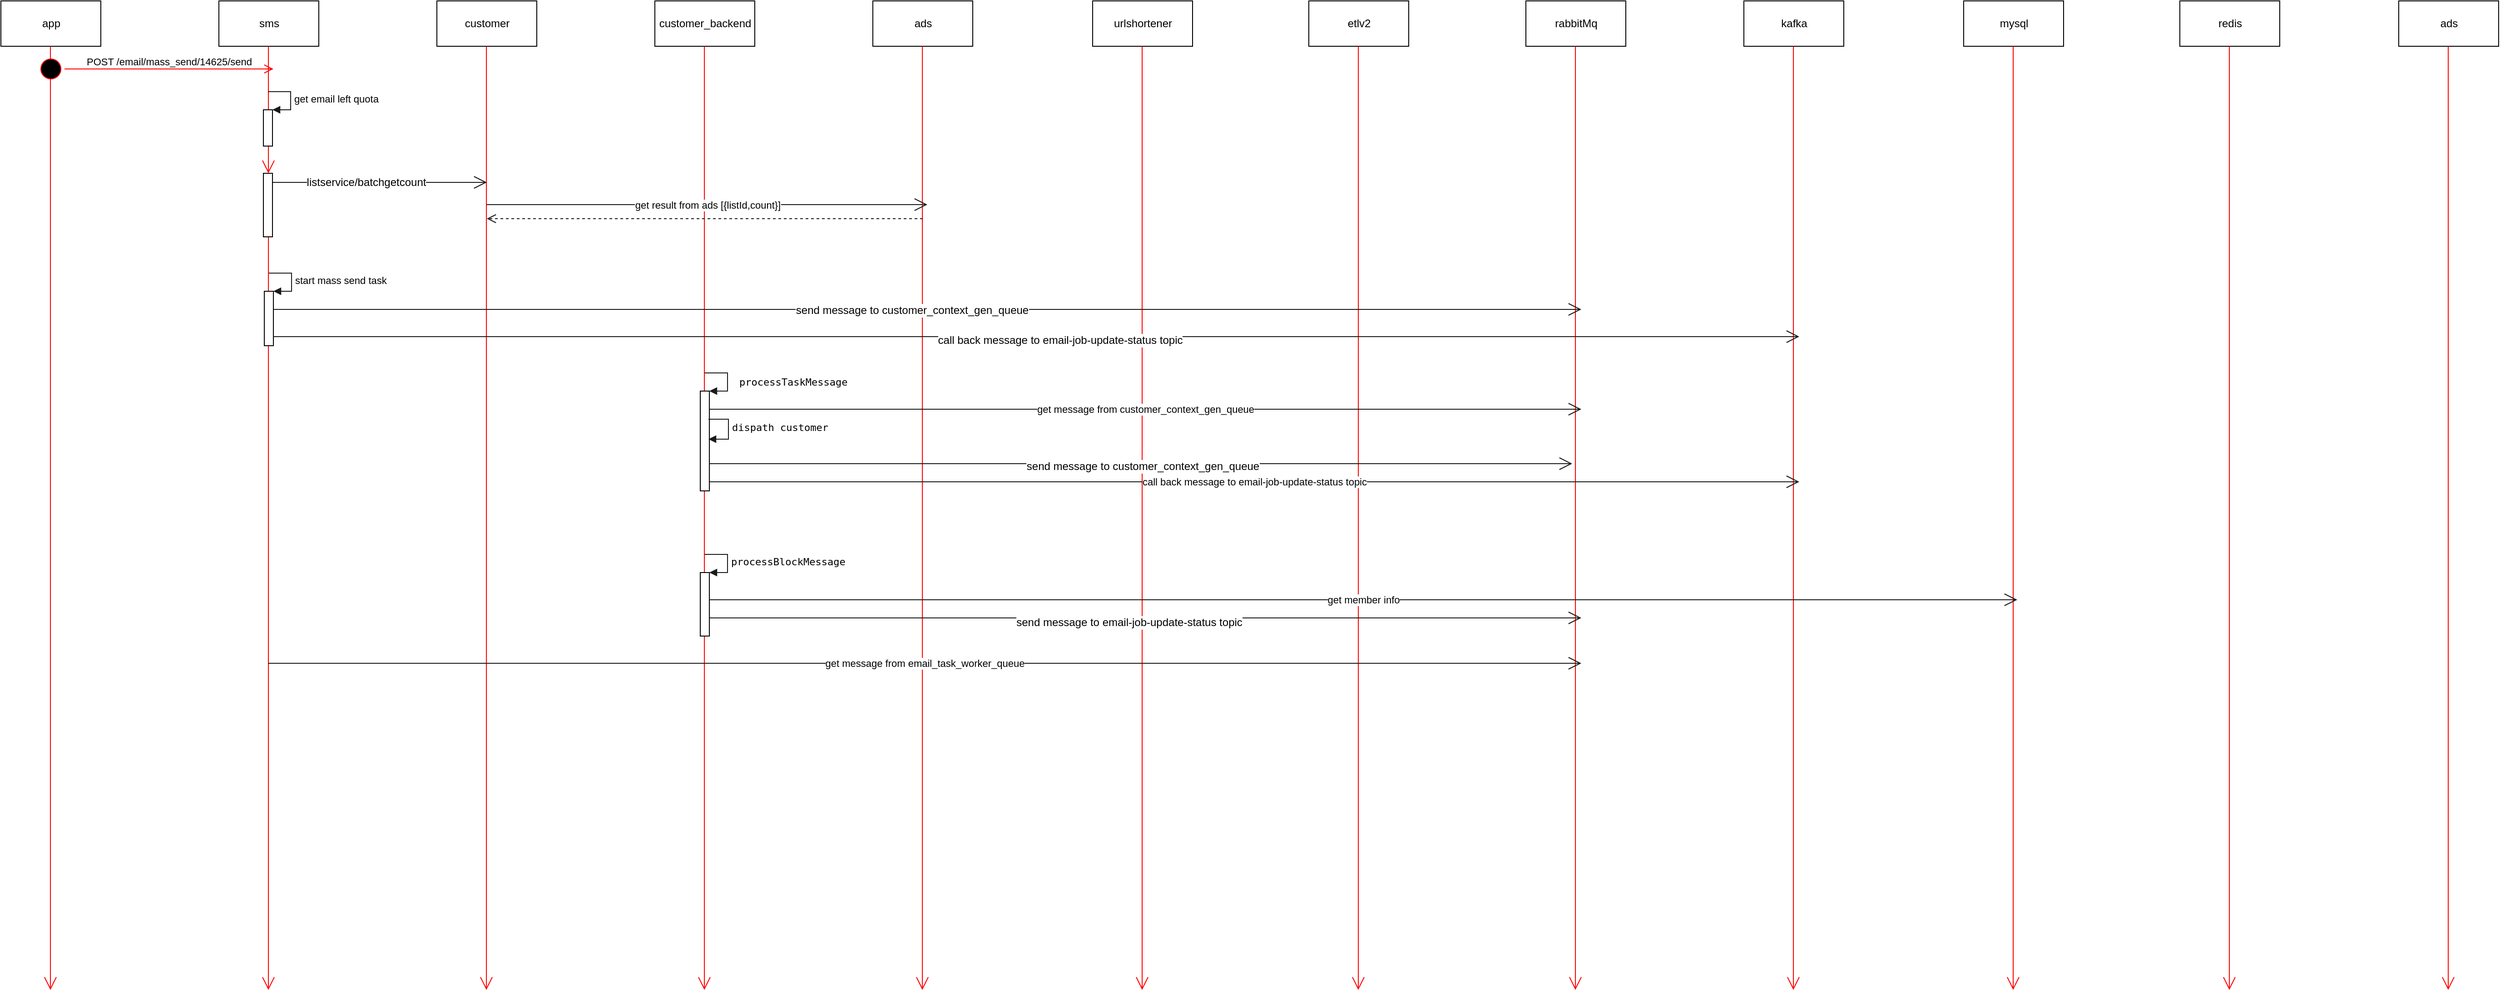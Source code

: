 <mxfile version="10.7.7" type="github"><diagram id="O8g2RhH4K5P0FFONlndG" name="Page-1"><mxGraphModel dx="2160" dy="700" grid="1" gridSize="10" guides="1" tooltips="1" connect="1" arrows="1" fold="1" page="1" pageScale="1" pageWidth="827" pageHeight="1169" math="0" shadow="0"><root><mxCell id="0"/><mxCell id="1" parent="0"/><mxCell id="TE-8ePu028glbtKg9xM3-2" value="app" style="html=1;" parent="1" vertex="1"><mxGeometry x="-200" y="30" width="110" height="50" as="geometry"/></mxCell><mxCell id="TE-8ePu028glbtKg9xM3-4" value="customer" style="html=1;" parent="1" vertex="1"><mxGeometry x="280" y="30" width="110" height="50" as="geometry"/></mxCell><mxCell id="TE-8ePu028glbtKg9xM3-5" value="" style="endArrow=open;endFill=1;endSize=12;html=1;strokeColor=#FF0000;" parent="1" edge="1"><mxGeometry width="160" relative="1" as="geometry"><mxPoint x="334.5" y="80" as="sourcePoint"/><mxPoint x="334.5" y="1120" as="targetPoint"/></mxGeometry></mxCell><mxCell id="TE-8ePu028glbtKg9xM3-6" value="customer_backend" style="html=1;" parent="1" vertex="1"><mxGeometry x="520" y="30" width="110" height="50" as="geometry"/></mxCell><mxCell id="TE-8ePu028glbtKg9xM3-7" value="" style="endArrow=open;endFill=1;endSize=12;html=1;strokeColor=#FF0000;" parent="1" edge="1"><mxGeometry width="160" relative="1" as="geometry"><mxPoint x="574.5" y="80" as="sourcePoint"/><mxPoint x="574.5" y="1120" as="targetPoint"/></mxGeometry></mxCell><mxCell id="TE-8ePu028glbtKg9xM3-8" value="ads" style="html=1;" parent="1" vertex="1"><mxGeometry x="760" y="30" width="110" height="50" as="geometry"/></mxCell><mxCell id="TE-8ePu028glbtKg9xM3-9" value="" style="endArrow=open;endFill=1;endSize=12;html=1;strokeColor=#FF0000;" parent="1" edge="1"><mxGeometry width="160" relative="1" as="geometry"><mxPoint x="814.5" y="80" as="sourcePoint"/><mxPoint x="814.5" y="1120" as="targetPoint"/></mxGeometry></mxCell><mxCell id="TE-8ePu028glbtKg9xM3-10" value="urlshortener" style="html=1;" parent="1" vertex="1"><mxGeometry x="1002" y="30" width="110" height="50" as="geometry"/></mxCell><mxCell id="TE-8ePu028glbtKg9xM3-11" value="" style="endArrow=open;endFill=1;endSize=12;html=1;strokeColor=#FF0000;" parent="1" edge="1"><mxGeometry width="160" relative="1" as="geometry"><mxPoint x="1056.5" y="80" as="sourcePoint"/><mxPoint x="1056.5" y="1120" as="targetPoint"/></mxGeometry></mxCell><mxCell id="TE-8ePu028glbtKg9xM3-12" value="etlv2" style="html=1;" parent="1" vertex="1"><mxGeometry x="1240" y="30" width="110" height="50" as="geometry"/></mxCell><mxCell id="TE-8ePu028glbtKg9xM3-13" value="" style="endArrow=open;endFill=1;endSize=12;html=1;strokeColor=#FF0000;" parent="1" edge="1"><mxGeometry width="160" relative="1" as="geometry"><mxPoint x="1294.5" y="80" as="sourcePoint"/><mxPoint x="1294.5" y="1120" as="targetPoint"/></mxGeometry></mxCell><mxCell id="TE-8ePu028glbtKg9xM3-14" value="rabbitMq" style="html=1;" parent="1" vertex="1"><mxGeometry x="1479" y="30" width="110" height="50" as="geometry"/></mxCell><mxCell id="TE-8ePu028glbtKg9xM3-15" value="" style="endArrow=open;endFill=1;endSize=12;html=1;strokeColor=#FF0000;" parent="1" edge="1"><mxGeometry width="160" relative="1" as="geometry"><mxPoint x="1533.5" y="80" as="sourcePoint"/><mxPoint x="1533.5" y="1120" as="targetPoint"/></mxGeometry></mxCell><mxCell id="TE-8ePu028glbtKg9xM3-16" value="kafka" style="html=1;" parent="1" vertex="1"><mxGeometry x="1719" y="30" width="110" height="50" as="geometry"/></mxCell><mxCell id="TE-8ePu028glbtKg9xM3-17" value="" style="endArrow=open;endFill=1;endSize=12;html=1;strokeColor=#FF0000;" parent="1" edge="1"><mxGeometry width="160" relative="1" as="geometry"><mxPoint x="1773.5" y="80" as="sourcePoint"/><mxPoint x="1773.5" y="1120" as="targetPoint"/></mxGeometry></mxCell><mxCell id="TE-8ePu028glbtKg9xM3-18" value="mysql" style="html=1;" parent="1" vertex="1"><mxGeometry x="1961" y="30" width="110" height="50" as="geometry"/></mxCell><mxCell id="TE-8ePu028glbtKg9xM3-19" value="" style="endArrow=open;endFill=1;endSize=12;html=1;strokeColor=#FF0000;" parent="1" edge="1"><mxGeometry width="160" relative="1" as="geometry"><mxPoint x="2015.5" y="80" as="sourcePoint"/><mxPoint x="2015.5" y="1120" as="targetPoint"/></mxGeometry></mxCell><mxCell id="TE-8ePu028glbtKg9xM3-20" value="redis" style="html=1;" parent="1" vertex="1"><mxGeometry x="2199" y="30" width="110" height="50" as="geometry"/></mxCell><mxCell id="TE-8ePu028glbtKg9xM3-21" value="" style="endArrow=open;endFill=1;endSize=12;html=1;strokeColor=#FF0000;" parent="1" edge="1"><mxGeometry width="160" relative="1" as="geometry"><mxPoint x="2253.5" y="80" as="sourcePoint"/><mxPoint x="2253.5" y="1120" as="targetPoint"/></mxGeometry></mxCell><mxCell id="TE-8ePu028glbtKg9xM3-22" value="ads" style="html=1;" parent="1" vertex="1"><mxGeometry x="2440" y="30" width="110" height="50" as="geometry"/></mxCell><mxCell id="TE-8ePu028glbtKg9xM3-23" value="" style="endArrow=open;endFill=1;endSize=12;html=1;strokeColor=#FF0000;" parent="1" edge="1"><mxGeometry width="160" relative="1" as="geometry"><mxPoint x="2494.5" y="80" as="sourcePoint"/><mxPoint x="2494.5" y="1120" as="targetPoint"/></mxGeometry></mxCell><mxCell id="ezRIE77XOHFSFWOEo3Oj-6" value="sms" style="html=1;" vertex="1" parent="1"><mxGeometry x="40" y="30" width="110" height="50" as="geometry"/></mxCell><mxCell id="ezRIE77XOHFSFWOEo3Oj-7" value="" style="endArrow=open;endFill=1;endSize=12;html=1;strokeColor=#FF0000;" edge="1" parent="1" source="ezRIE77XOHFSFWOEo3Oj-19"><mxGeometry width="160" relative="1" as="geometry"><mxPoint x="94.5" y="80" as="sourcePoint"/><mxPoint x="94.5" y="1120" as="targetPoint"/></mxGeometry></mxCell><mxCell id="ezRIE77XOHFSFWOEo3Oj-12" value="" style="endArrow=open;endFill=1;endSize=12;html=1;strokeColor=#FF0000;" edge="1" parent="1"><mxGeometry width="160" relative="1" as="geometry"><mxPoint x="-145.5" y="80" as="sourcePoint"/><mxPoint x="-145.5" y="1120" as="targetPoint"/></mxGeometry></mxCell><mxCell id="ezRIE77XOHFSFWOEo3Oj-13" value="" style="ellipse;html=1;shape=startState;fillColor=#000000;strokeColor=#ff0000;" vertex="1" parent="1"><mxGeometry x="-160" y="90" width="30" height="30" as="geometry"/></mxCell><mxCell id="ezRIE77XOHFSFWOEo3Oj-14" value="&lt;span&gt;POST /email/mass_send/14625/send&lt;/span&gt;" style="edgeStyle=orthogonalEdgeStyle;html=1;verticalAlign=bottom;endArrow=open;endSize=8;strokeColor=#ff0000;" edge="1" source="ezRIE77XOHFSFWOEo3Oj-13" parent="1"><mxGeometry relative="1" as="geometry"><mxPoint x="100" y="105" as="targetPoint"/></mxGeometry></mxCell><mxCell id="ezRIE77XOHFSFWOEo3Oj-17" value="" style="endArrow=open;endFill=1;endSize=12;html=1;strokeColor=#1A1A1A;" edge="1" parent="1"><mxGeometry width="160" relative="1" as="geometry"><mxPoint x="95" y="230" as="sourcePoint"/><mxPoint x="335" y="230" as="targetPoint"/></mxGeometry></mxCell><mxCell id="ezRIE77XOHFSFWOEo3Oj-22" value="listservice/batchgetcount" style="text;html=1;resizable=0;points=[];align=center;verticalAlign=middle;labelBackgroundColor=#ffffff;" vertex="1" connectable="0" parent="ezRIE77XOHFSFWOEo3Oj-17"><mxGeometry x="-0.108" relative="1" as="geometry"><mxPoint as="offset"/></mxGeometry></mxCell><mxCell id="ezRIE77XOHFSFWOEo3Oj-18" value="get result from ads [{listId,count}]" style="endArrow=open;endFill=1;endSize=12;html=1;strokeColor=#1A1A1A;" edge="1" parent="1"><mxGeometry width="160" relative="1" as="geometry"><mxPoint x="335" y="254.5" as="sourcePoint"/><mxPoint x="820" y="254.5" as="targetPoint"/></mxGeometry></mxCell><mxCell id="ezRIE77XOHFSFWOEo3Oj-19" value="" style="html=1;points=[];perimeter=orthogonalPerimeter;" vertex="1" parent="1"><mxGeometry x="89" y="220" width="10" height="70" as="geometry"/></mxCell><mxCell id="ezRIE77XOHFSFWOEo3Oj-20" value="" style="endArrow=open;endFill=1;endSize=12;html=1;strokeColor=#FF0000;" edge="1" parent="1" target="ezRIE77XOHFSFWOEo3Oj-19"><mxGeometry width="160" relative="1" as="geometry"><mxPoint x="94.5" y="80" as="sourcePoint"/><mxPoint x="94.5" y="1120" as="targetPoint"/></mxGeometry></mxCell><mxCell id="ezRIE77XOHFSFWOEo3Oj-21" value="" style="html=1;verticalAlign=bottom;endArrow=open;dashed=1;endSize=8;strokeColor=#1A1A1A;" edge="1" parent="1"><mxGeometry relative="1" as="geometry"><mxPoint x="815" y="270" as="sourcePoint"/><mxPoint x="335" y="270" as="targetPoint"/></mxGeometry></mxCell><mxCell id="ezRIE77XOHFSFWOEo3Oj-23" value="" style="html=1;points=[];perimeter=orthogonalPerimeter;" vertex="1" parent="1"><mxGeometry x="89" y="150" width="10" height="40" as="geometry"/></mxCell><mxCell id="ezRIE77XOHFSFWOEo3Oj-24" value="get email left quota&amp;nbsp;" style="edgeStyle=orthogonalEdgeStyle;html=1;align=left;spacingLeft=2;endArrow=block;rounded=0;entryX=1;entryY=0;strokeColor=#1A1A1A;" edge="1" target="ezRIE77XOHFSFWOEo3Oj-23" parent="1"><mxGeometry relative="1" as="geometry"><mxPoint x="94" y="130" as="sourcePoint"/><Array as="points"><mxPoint x="119" y="130"/></Array></mxGeometry></mxCell><mxCell id="ezRIE77XOHFSFWOEo3Oj-25" value="" style="html=1;points=[];perimeter=orthogonalPerimeter;" vertex="1" parent="1"><mxGeometry x="90" y="350" width="10" height="60" as="geometry"/></mxCell><mxCell id="ezRIE77XOHFSFWOEo3Oj-26" value="start mass send task" style="edgeStyle=orthogonalEdgeStyle;html=1;align=left;spacingLeft=2;endArrow=block;rounded=0;entryX=1;entryY=0;strokeColor=#1A1A1A;" edge="1" target="ezRIE77XOHFSFWOEo3Oj-25" parent="1"><mxGeometry relative="1" as="geometry"><mxPoint x="95" y="330" as="sourcePoint"/><Array as="points"><mxPoint x="120" y="330"/></Array></mxGeometry></mxCell><mxCell id="ezRIE77XOHFSFWOEo3Oj-27" value="" style="endArrow=open;endFill=1;endSize=12;html=1;strokeColor=#1A1A1A;" edge="1" parent="1"><mxGeometry width="160" relative="1" as="geometry"><mxPoint x="100" y="370" as="sourcePoint"/><mxPoint x="1540" y="370" as="targetPoint"/></mxGeometry></mxCell><mxCell id="ezRIE77XOHFSFWOEo3Oj-29" value="send message to&amp;nbsp;&lt;span&gt;customer_context_gen_queue&lt;/span&gt;" style="text;html=1;resizable=0;points=[];align=center;verticalAlign=middle;labelBackgroundColor=#ffffff;" vertex="1" connectable="0" parent="ezRIE77XOHFSFWOEo3Oj-27"><mxGeometry x="-0.023" y="-1" relative="1" as="geometry"><mxPoint x="-1" as="offset"/></mxGeometry></mxCell><mxCell id="ezRIE77XOHFSFWOEo3Oj-28" value="" style="endArrow=open;endFill=1;endSize=12;html=1;strokeColor=#1A1A1A;" edge="1" parent="1"><mxGeometry width="160" relative="1" as="geometry"><mxPoint x="100" y="400" as="sourcePoint"/><mxPoint x="1780" y="400" as="targetPoint"/></mxGeometry></mxCell><mxCell id="ezRIE77XOHFSFWOEo3Oj-30" value="call back message to&amp;nbsp;&lt;span&gt;email-job-update-status topic&lt;/span&gt;" style="text;html=1;resizable=0;points=[];align=center;verticalAlign=middle;labelBackgroundColor=#ffffff;" vertex="1" connectable="0" parent="ezRIE77XOHFSFWOEo3Oj-28"><mxGeometry x="0.029" y="-4" relative="1" as="geometry"><mxPoint x="1" as="offset"/></mxGeometry></mxCell><mxCell id="ezRIE77XOHFSFWOEo3Oj-31" value="" style="html=1;points=[];perimeter=orthogonalPerimeter;" vertex="1" parent="1"><mxGeometry x="570" y="460" width="10" height="110" as="geometry"/></mxCell><mxCell id="ezRIE77XOHFSFWOEo3Oj-32" value="&lt;pre&gt;processTaskMessage&lt;/pre&gt;" style="edgeStyle=orthogonalEdgeStyle;html=1;align=left;spacingLeft=2;endArrow=block;rounded=0;entryX=1;entryY=0;strokeColor=#1A1A1A;" edge="1" target="ezRIE77XOHFSFWOEo3Oj-31" parent="1"><mxGeometry x="0.388" y="-14" relative="1" as="geometry"><mxPoint x="575" y="440" as="sourcePoint"/><Array as="points"><mxPoint x="600" y="440"/></Array><mxPoint x="9" y="4" as="offset"/></mxGeometry></mxCell><mxCell id="ezRIE77XOHFSFWOEo3Oj-33" value="" style="html=1;points=[];perimeter=orthogonalPerimeter;" vertex="1" parent="1"><mxGeometry x="570" y="660" width="10" height="70" as="geometry"/></mxCell><mxCell id="ezRIE77XOHFSFWOEo3Oj-34" value="&lt;pre&gt;processBlockMessage&lt;/pre&gt;" style="edgeStyle=orthogonalEdgeStyle;html=1;align=left;spacingLeft=2;endArrow=block;rounded=0;entryX=1;entryY=0;strokeColor=#1A1A1A;" edge="1" target="ezRIE77XOHFSFWOEo3Oj-33" parent="1"><mxGeometry relative="1" as="geometry"><mxPoint x="575" y="640" as="sourcePoint"/><Array as="points"><mxPoint x="600" y="640"/></Array></mxGeometry></mxCell><mxCell id="ezRIE77XOHFSFWOEo3Oj-35" value="get message from&amp;nbsp;&lt;span&gt;customer_context_gen_queue&lt;/span&gt;" style="endArrow=open;endFill=1;endSize=12;html=1;strokeColor=#1A1A1A;" edge="1" parent="1"><mxGeometry width="160" relative="1" as="geometry"><mxPoint x="580" y="480" as="sourcePoint"/><mxPoint x="1540" y="480" as="targetPoint"/></mxGeometry></mxCell><mxCell id="ezRIE77XOHFSFWOEo3Oj-38" value="&lt;pre&gt;dispath customer&lt;br&gt;&lt;/pre&gt;" style="edgeStyle=orthogonalEdgeStyle;html=1;align=left;spacingLeft=2;endArrow=block;rounded=0;strokeColor=#1A1A1A;" edge="1" parent="1"><mxGeometry x="-0.061" relative="1" as="geometry"><mxPoint x="579" y="491" as="sourcePoint"/><Array as="points"><mxPoint x="601" y="491"/><mxPoint x="601" y="513"/></Array><mxPoint x="579" y="513" as="targetPoint"/><mxPoint as="offset"/></mxGeometry></mxCell><mxCell id="ezRIE77XOHFSFWOEo3Oj-39" value="" style="endArrow=open;endFill=1;endSize=12;html=1;strokeColor=#1A1A1A;" edge="1" parent="1"><mxGeometry width="160" relative="1" as="geometry"><mxPoint x="580" y="540" as="sourcePoint"/><mxPoint x="1530" y="540" as="targetPoint"/></mxGeometry></mxCell><mxCell id="ezRIE77XOHFSFWOEo3Oj-40" value="&lt;span&gt;send message to&amp;nbsp;&lt;/span&gt;&lt;span&gt;customer_context_gen_queue&lt;/span&gt;" style="text;html=1;resizable=0;points=[];align=center;verticalAlign=middle;labelBackgroundColor=#ffffff;" vertex="1" connectable="0" parent="ezRIE77XOHFSFWOEo3Oj-39"><mxGeometry x="0.001" y="-3" relative="1" as="geometry"><mxPoint x="1" as="offset"/></mxGeometry></mxCell><mxCell id="ezRIE77XOHFSFWOEo3Oj-41" value="call back message to&amp;nbsp;&lt;span&gt;email-job-update-status topic&lt;/span&gt;&lt;br&gt;" style="endArrow=open;endFill=1;endSize=12;html=1;strokeColor=#1A1A1A;" edge="1" parent="1"><mxGeometry width="160" relative="1" as="geometry"><mxPoint x="580" y="560" as="sourcePoint"/><mxPoint x="1780" y="560" as="targetPoint"/></mxGeometry></mxCell><mxCell id="ezRIE77XOHFSFWOEo3Oj-47" value="get member info" style="endArrow=open;endFill=1;endSize=12;html=1;strokeColor=#1A1A1A;" edge="1" parent="1"><mxGeometry width="160" relative="1" as="geometry"><mxPoint x="580" y="690" as="sourcePoint"/><mxPoint x="2020" y="690" as="targetPoint"/></mxGeometry></mxCell><mxCell id="ezRIE77XOHFSFWOEo3Oj-48" value="" style="endArrow=open;endFill=1;endSize=12;html=1;strokeColor=#1A1A1A;" edge="1" parent="1"><mxGeometry width="160" relative="1" as="geometry"><mxPoint x="580" y="710" as="sourcePoint"/><mxPoint x="1540" y="710" as="targetPoint"/></mxGeometry></mxCell><mxCell id="ezRIE77XOHFSFWOEo3Oj-50" value="send message to&amp;nbsp;&lt;span&gt;email-job-update-status topic&lt;/span&gt;" style="text;html=1;resizable=0;points=[];align=center;verticalAlign=middle;labelBackgroundColor=#ffffff;" vertex="1" connectable="0" parent="ezRIE77XOHFSFWOEo3Oj-48"><mxGeometry x="-0.04" y="-5" relative="1" as="geometry"><mxPoint x="1" as="offset"/></mxGeometry></mxCell><mxCell id="ezRIE77XOHFSFWOEo3Oj-51" value="get message from&amp;nbsp;&lt;span&gt;email_task_worker_queue&lt;/span&gt;" style="endArrow=open;endFill=1;endSize=12;html=1;strokeColor=#1A1A1A;" edge="1" parent="1"><mxGeometry width="160" relative="1" as="geometry"><mxPoint x="94" y="760" as="sourcePoint"/><mxPoint x="1540" y="760" as="targetPoint"/></mxGeometry></mxCell></root></mxGraphModel></diagram></mxfile>